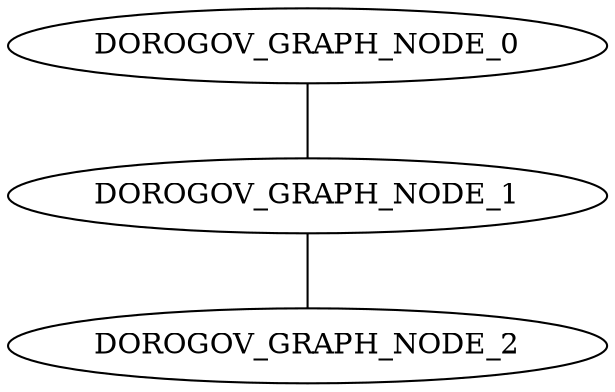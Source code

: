 graph DOROGOV_GRAPH_PRIM_LARGE{
DOROGOV_GRAPH_NODE_0 -- DOROGOV_GRAPH_NODE_1 [weight=5];
DOROGOV_GRAPH_NODE_1 -- DOROGOV_GRAPH_NODE_2 [weight=15];
}
